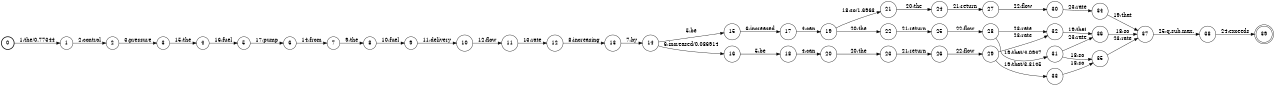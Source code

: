 digraph FST {
rankdir = LR;
size = "8.5,11";
label = "";
center = 1;
orientation = Portrait;
ranksep = "0.4";
nodesep = "0.25";
0 [label = "0", shape = circle, style = bold, fontsize = 14]
	0 -> 1 [label = "1:the/0.77344", fontsize = 14];
1 [label = "1", shape = circle, style = solid, fontsize = 14]
	1 -> 2 [label = "2:control", fontsize = 14];
2 [label = "2", shape = circle, style = solid, fontsize = 14]
	2 -> 3 [label = "3:pressure", fontsize = 14];
3 [label = "3", shape = circle, style = solid, fontsize = 14]
	3 -> 4 [label = "15:the", fontsize = 14];
4 [label = "4", shape = circle, style = solid, fontsize = 14]
	4 -> 5 [label = "16:fuel", fontsize = 14];
5 [label = "5", shape = circle, style = solid, fontsize = 14]
	5 -> 6 [label = "17:pump", fontsize = 14];
6 [label = "6", shape = circle, style = solid, fontsize = 14]
	6 -> 7 [label = "14:from", fontsize = 14];
7 [label = "7", shape = circle, style = solid, fontsize = 14]
	7 -> 8 [label = "9:the", fontsize = 14];
8 [label = "8", shape = circle, style = solid, fontsize = 14]
	8 -> 9 [label = "10:fuel", fontsize = 14];
9 [label = "9", shape = circle, style = solid, fontsize = 14]
	9 -> 10 [label = "11:delivery", fontsize = 14];
10 [label = "10", shape = circle, style = solid, fontsize = 14]
	10 -> 11 [label = "12:flow", fontsize = 14];
11 [label = "11", shape = circle, style = solid, fontsize = 14]
	11 -> 12 [label = "13:rate", fontsize = 14];
12 [label = "12", shape = circle, style = solid, fontsize = 14]
	12 -> 13 [label = "8:increasing", fontsize = 14];
13 [label = "13", shape = circle, style = solid, fontsize = 14]
	13 -> 14 [label = "7:by", fontsize = 14];
14 [label = "14", shape = circle, style = solid, fontsize = 14]
	14 -> 15 [label = "5:be", fontsize = 14];
	14 -> 16 [label = "6:increased/0.086914", fontsize = 14];
15 [label = "15", shape = circle, style = solid, fontsize = 14]
	15 -> 17 [label = "6:increased", fontsize = 14];
16 [label = "16", shape = circle, style = solid, fontsize = 14]
	16 -> 18 [label = "5:be", fontsize = 14];
17 [label = "17", shape = circle, style = solid, fontsize = 14]
	17 -> 19 [label = "4:can", fontsize = 14];
18 [label = "18", shape = circle, style = solid, fontsize = 14]
	18 -> 20 [label = "4:can", fontsize = 14];
19 [label = "19", shape = circle, style = solid, fontsize = 14]
	19 -> 22 [label = "20:the", fontsize = 14];
	19 -> 21 [label = "18:so/1.6963", fontsize = 14];
20 [label = "20", shape = circle, style = solid, fontsize = 14]
	20 -> 23 [label = "20:the", fontsize = 14];
21 [label = "21", shape = circle, style = solid, fontsize = 14]
	21 -> 24 [label = "20:the", fontsize = 14];
22 [label = "22", shape = circle, style = solid, fontsize = 14]
	22 -> 25 [label = "21:return", fontsize = 14];
23 [label = "23", shape = circle, style = solid, fontsize = 14]
	23 -> 26 [label = "21:return", fontsize = 14];
24 [label = "24", shape = circle, style = solid, fontsize = 14]
	24 -> 27 [label = "21:return", fontsize = 14];
25 [label = "25", shape = circle, style = solid, fontsize = 14]
	25 -> 28 [label = "22:flow", fontsize = 14];
26 [label = "26", shape = circle, style = solid, fontsize = 14]
	26 -> 29 [label = "22:flow", fontsize = 14];
27 [label = "27", shape = circle, style = solid, fontsize = 14]
	27 -> 30 [label = "22:flow", fontsize = 14];
28 [label = "28", shape = circle, style = solid, fontsize = 14]
	28 -> 32 [label = "23:rate", fontsize = 14];
	28 -> 31 [label = "19:that/4.0947", fontsize = 14];
29 [label = "29", shape = circle, style = solid, fontsize = 14]
	29 -> 32 [label = "23:rate", fontsize = 14];
	29 -> 33 [label = "19:that/3.3145", fontsize = 14];
30 [label = "30", shape = circle, style = solid, fontsize = 14]
	30 -> 34 [label = "23:rate", fontsize = 14];
31 [label = "31", shape = circle, style = solid, fontsize = 14]
	31 -> 36 [label = "23:rate", fontsize = 14];
	31 -> 35 [label = "18:so", fontsize = 14];
32 [label = "32", shape = circle, style = solid, fontsize = 14]
	32 -> 36 [label = "19:that", fontsize = 14];
33 [label = "33", shape = circle, style = solid, fontsize = 14]
	33 -> 35 [label = "18:so", fontsize = 14];
34 [label = "34", shape = circle, style = solid, fontsize = 14]
	34 -> 37 [label = "19:that", fontsize = 14];
35 [label = "35", shape = circle, style = solid, fontsize = 14]
	35 -> 37 [label = "23:rate", fontsize = 14];
36 [label = "36", shape = circle, style = solid, fontsize = 14]
	36 -> 37 [label = "18:so", fontsize = 14];
37 [label = "37", shape = circle, style = solid, fontsize = 14]
	37 -> 38 [label = "25:q.sub.max.", fontsize = 14];
38 [label = "38", shape = circle, style = solid, fontsize = 14]
	38 -> 39 [label = "24:exceeds", fontsize = 14];
39 [label = "39", shape = doublecircle, style = solid, fontsize = 14]
}
